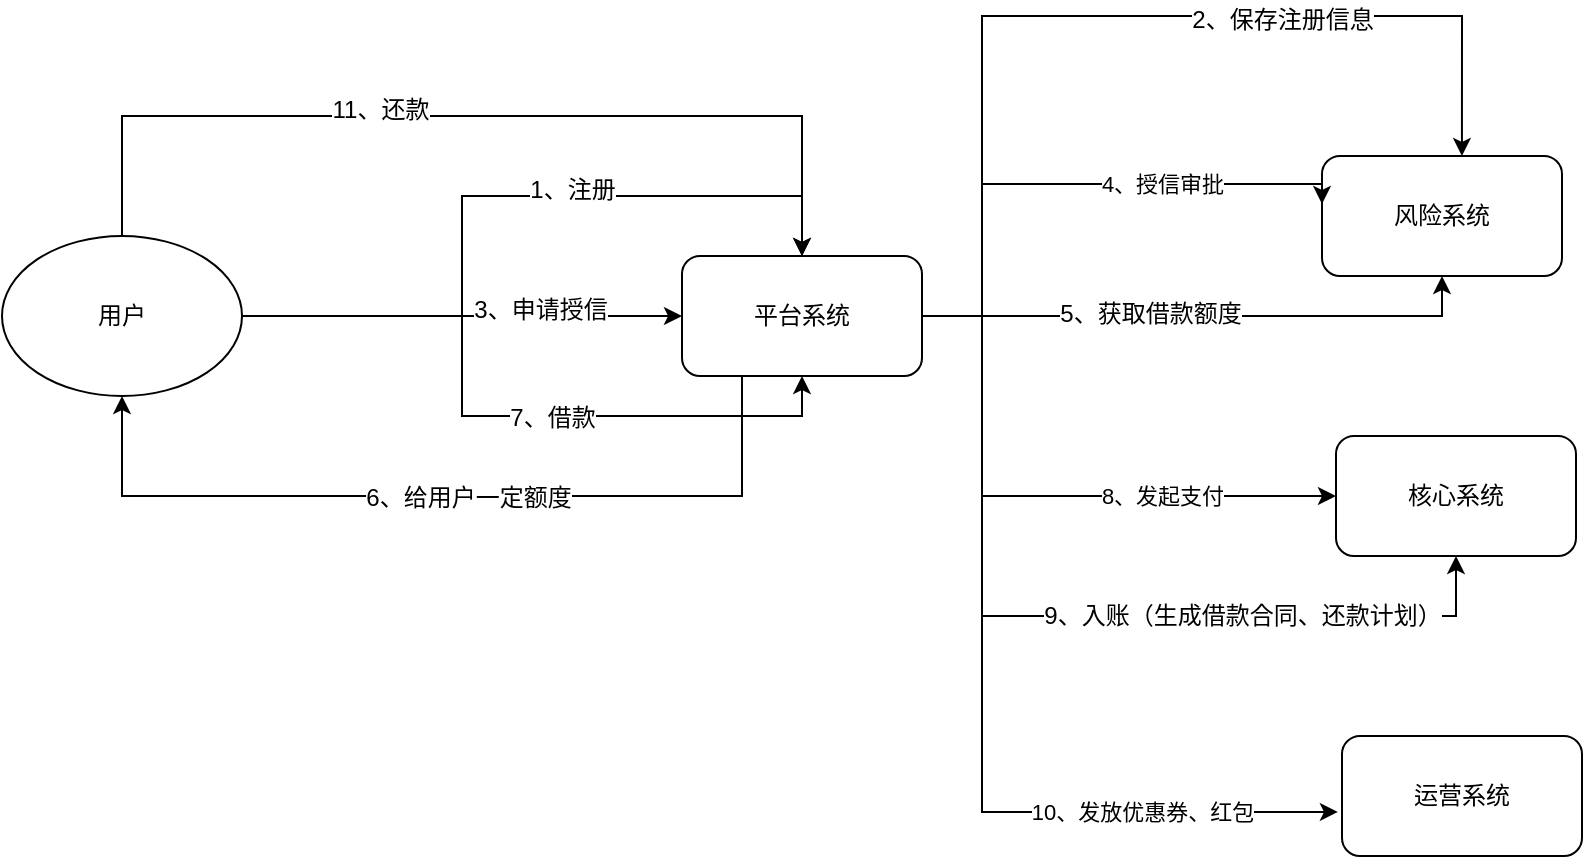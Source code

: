 <mxfile version="12.2.6" type="github" pages="1"><diagram id="WtVYridg670xnuMdbF_M" name="第 1 页"><mxGraphModel dx="868" dy="450" grid="1" gridSize="10" guides="1" tooltips="1" connect="1" arrows="1" fold="1" page="1" pageScale="1" pageWidth="827" pageHeight="1169" math="0" shadow="0"><root><mxCell id="0"/><mxCell id="1" parent="0"/><mxCell id="HLNiHsL6QA-gA06MJ6B5-13" style="edgeStyle=orthogonalEdgeStyle;rounded=0;orthogonalLoop=1;jettySize=auto;html=1;entryX=0.5;entryY=0;entryDx=0;entryDy=0;" edge="1" parent="1" source="HLNiHsL6QA-gA06MJ6B5-1" target="HLNiHsL6QA-gA06MJ6B5-11"><mxGeometry relative="1" as="geometry"/></mxCell><mxCell id="HLNiHsL6QA-gA06MJ6B5-15" value="1、注册" style="text;html=1;resizable=0;points=[];align=center;verticalAlign=middle;labelBackgroundColor=#ffffff;" vertex="1" connectable="0" parent="HLNiHsL6QA-gA06MJ6B5-13"><mxGeometry x="0.216" y="3" relative="1" as="geometry"><mxPoint as="offset"/></mxGeometry></mxCell><mxCell id="HLNiHsL6QA-gA06MJ6B5-14" style="edgeStyle=orthogonalEdgeStyle;rounded=0;orthogonalLoop=1;jettySize=auto;html=1;entryX=0;entryY=0.5;entryDx=0;entryDy=0;" edge="1" parent="1" source="HLNiHsL6QA-gA06MJ6B5-1" target="HLNiHsL6QA-gA06MJ6B5-11"><mxGeometry relative="1" as="geometry"/></mxCell><mxCell id="HLNiHsL6QA-gA06MJ6B5-16" value="3、申请授信" style="text;html=1;resizable=0;points=[];align=center;verticalAlign=middle;labelBackgroundColor=#ffffff;" vertex="1" connectable="0" parent="HLNiHsL6QA-gA06MJ6B5-14"><mxGeometry x="0.354" y="3" relative="1" as="geometry"><mxPoint as="offset"/></mxGeometry></mxCell><mxCell id="HLNiHsL6QA-gA06MJ6B5-21" style="edgeStyle=orthogonalEdgeStyle;rounded=0;orthogonalLoop=1;jettySize=auto;html=1;entryX=0.5;entryY=1;entryDx=0;entryDy=0;" edge="1" parent="1" source="HLNiHsL6QA-gA06MJ6B5-1" target="HLNiHsL6QA-gA06MJ6B5-11"><mxGeometry relative="1" as="geometry"/></mxCell><mxCell id="HLNiHsL6QA-gA06MJ6B5-22" value="7、借款" style="text;html=1;resizable=0;points=[];align=center;verticalAlign=middle;labelBackgroundColor=#ffffff;" vertex="1" connectable="0" parent="HLNiHsL6QA-gA06MJ6B5-21"><mxGeometry x="0.171" y="-1" relative="1" as="geometry"><mxPoint as="offset"/></mxGeometry></mxCell><mxCell id="HLNiHsL6QA-gA06MJ6B5-23" style="edgeStyle=orthogonalEdgeStyle;rounded=0;orthogonalLoop=1;jettySize=auto;html=1;entryX=0.5;entryY=0;entryDx=0;entryDy=0;exitX=0.5;exitY=0;exitDx=0;exitDy=0;" edge="1" parent="1" source="HLNiHsL6QA-gA06MJ6B5-1" target="HLNiHsL6QA-gA06MJ6B5-11"><mxGeometry relative="1" as="geometry"><mxPoint x="450" y="40" as="sourcePoint"/><Array as="points"><mxPoint x="100" y="70"/><mxPoint x="440" y="70"/></Array></mxGeometry></mxCell><mxCell id="HLNiHsL6QA-gA06MJ6B5-24" value="11、还款" style="text;html=1;resizable=0;points=[];align=center;verticalAlign=middle;labelBackgroundColor=#ffffff;" vertex="1" connectable="0" parent="HLNiHsL6QA-gA06MJ6B5-23"><mxGeometry x="-0.196" y="3" relative="1" as="geometry"><mxPoint as="offset"/></mxGeometry></mxCell><mxCell id="HLNiHsL6QA-gA06MJ6B5-1" value="用户" style="ellipse;whiteSpace=wrap;html=1;" vertex="1" parent="1"><mxGeometry x="40" y="130" width="120" height="80" as="geometry"/></mxCell><mxCell id="HLNiHsL6QA-gA06MJ6B5-4" value="风险系统" style="rounded=1;whiteSpace=wrap;html=1;" vertex="1" parent="1"><mxGeometry x="700" y="90" width="120" height="60" as="geometry"/></mxCell><mxCell id="HLNiHsL6QA-gA06MJ6B5-5" value="核心系统" style="rounded=1;whiteSpace=wrap;html=1;" vertex="1" parent="1"><mxGeometry x="707" y="230" width="120" height="60" as="geometry"/></mxCell><mxCell id="HLNiHsL6QA-gA06MJ6B5-19" style="edgeStyle=orthogonalEdgeStyle;rounded=0;orthogonalLoop=1;jettySize=auto;html=1;exitX=0.25;exitY=1;exitDx=0;exitDy=0;entryX=0.5;entryY=1;entryDx=0;entryDy=0;" edge="1" parent="1" source="HLNiHsL6QA-gA06MJ6B5-11" target="HLNiHsL6QA-gA06MJ6B5-1"><mxGeometry relative="1" as="geometry"><mxPoint x="580" y="330" as="targetPoint"/><Array as="points"><mxPoint x="410" y="260"/><mxPoint x="100" y="260"/></Array></mxGeometry></mxCell><mxCell id="HLNiHsL6QA-gA06MJ6B5-20" value="6、给用户一定额度" style="text;html=1;resizable=0;points=[];align=center;verticalAlign=middle;labelBackgroundColor=#ffffff;" vertex="1" connectable="0" parent="HLNiHsL6QA-gA06MJ6B5-19"><mxGeometry x="-0.061" y="1" relative="1" as="geometry"><mxPoint as="offset"/></mxGeometry></mxCell><mxCell id="HLNiHsL6QA-gA06MJ6B5-26" style="edgeStyle=orthogonalEdgeStyle;rounded=0;orthogonalLoop=1;jettySize=auto;html=1;entryX=0.583;entryY=0;entryDx=0;entryDy=0;entryPerimeter=0;" edge="1" parent="1" source="HLNiHsL6QA-gA06MJ6B5-11" target="HLNiHsL6QA-gA06MJ6B5-4"><mxGeometry relative="1" as="geometry"><Array as="points"><mxPoint x="530" y="170"/><mxPoint x="530" y="20"/><mxPoint x="770" y="20"/></Array></mxGeometry></mxCell><mxCell id="HLNiHsL6QA-gA06MJ6B5-27" value="2、保存注册信息" style="text;html=1;resizable=0;points=[];align=center;verticalAlign=middle;labelBackgroundColor=#ffffff;" vertex="1" connectable="0" parent="HLNiHsL6QA-gA06MJ6B5-26"><mxGeometry x="0.345" y="-2" relative="1" as="geometry"><mxPoint as="offset"/></mxGeometry></mxCell><mxCell id="HLNiHsL6QA-gA06MJ6B5-28" value="4、授信审批" style="edgeStyle=orthogonalEdgeStyle;rounded=0;orthogonalLoop=1;jettySize=auto;html=1;entryX=0;entryY=0.4;entryDx=0;entryDy=0;entryPerimeter=0;" edge="1" parent="1" source="HLNiHsL6QA-gA06MJ6B5-11" target="HLNiHsL6QA-gA06MJ6B5-4"><mxGeometry x="0.348" relative="1" as="geometry"><Array as="points"><mxPoint x="530" y="170"/><mxPoint x="530" y="104"/></Array><mxPoint as="offset"/></mxGeometry></mxCell><mxCell id="HLNiHsL6QA-gA06MJ6B5-35" style="edgeStyle=orthogonalEdgeStyle;rounded=0;orthogonalLoop=1;jettySize=auto;html=1;entryX=0.5;entryY=1;entryDx=0;entryDy=0;" edge="1" parent="1" source="HLNiHsL6QA-gA06MJ6B5-11" target="HLNiHsL6QA-gA06MJ6B5-5"><mxGeometry relative="1" as="geometry"><Array as="points"><mxPoint x="530" y="170"/><mxPoint x="530" y="320"/><mxPoint x="767" y="320"/></Array></mxGeometry></mxCell><mxCell id="HLNiHsL6QA-gA06MJ6B5-40" value="9、入账（生成借款合同、还款计划）" style="text;html=1;resizable=0;points=[];align=center;verticalAlign=middle;labelBackgroundColor=#ffffff;" vertex="1" connectable="0" parent="HLNiHsL6QA-gA06MJ6B5-35"><mxGeometry x="0.105" y="4" relative="1" as="geometry"><mxPoint x="63" y="4" as="offset"/></mxGeometry></mxCell><mxCell id="HLNiHsL6QA-gA06MJ6B5-36" style="edgeStyle=orthogonalEdgeStyle;rounded=0;orthogonalLoop=1;jettySize=auto;html=1;entryX=0.5;entryY=1;entryDx=0;entryDy=0;" edge="1" parent="1" source="HLNiHsL6QA-gA06MJ6B5-11" target="HLNiHsL6QA-gA06MJ6B5-4"><mxGeometry relative="1" as="geometry"/></mxCell><mxCell id="HLNiHsL6QA-gA06MJ6B5-38" value="5、获取借款额度" style="text;html=1;resizable=0;points=[];align=center;verticalAlign=middle;labelBackgroundColor=#ffffff;" vertex="1" connectable="0" parent="HLNiHsL6QA-gA06MJ6B5-36"><mxGeometry x="-0.186" y="1" relative="1" as="geometry"><mxPoint as="offset"/></mxGeometry></mxCell><mxCell id="HLNiHsL6QA-gA06MJ6B5-39" value="8、发起支付" style="edgeStyle=orthogonalEdgeStyle;rounded=0;orthogonalLoop=1;jettySize=auto;html=1;entryX=0;entryY=0.5;entryDx=0;entryDy=0;" edge="1" parent="1" source="HLNiHsL6QA-gA06MJ6B5-11" target="HLNiHsL6QA-gA06MJ6B5-5"><mxGeometry x="0.414" relative="1" as="geometry"><Array as="points"><mxPoint x="530" y="170"/><mxPoint x="530" y="260"/></Array><mxPoint as="offset"/></mxGeometry></mxCell><mxCell id="HLNiHsL6QA-gA06MJ6B5-44" value="10、发放优惠券、红包" style="edgeStyle=orthogonalEdgeStyle;rounded=0;orthogonalLoop=1;jettySize=auto;html=1;entryX=-0.017;entryY=0.633;entryDx=0;entryDy=0;entryPerimeter=0;" edge="1" parent="1" source="HLNiHsL6QA-gA06MJ6B5-11" target="HLNiHsL6QA-gA06MJ6B5-43"><mxGeometry x="0.57" relative="1" as="geometry"><Array as="points"><mxPoint x="530" y="170"/><mxPoint x="530" y="418"/></Array><mxPoint as="offset"/></mxGeometry></mxCell><mxCell id="HLNiHsL6QA-gA06MJ6B5-11" value="平台系统" style="rounded=1;whiteSpace=wrap;html=1;" vertex="1" parent="1"><mxGeometry x="380" y="140" width="120" height="60" as="geometry"/></mxCell><mxCell id="HLNiHsL6QA-gA06MJ6B5-43" value="运营系统" style="rounded=1;whiteSpace=wrap;html=1;" vertex="1" parent="1"><mxGeometry x="710" y="380" width="120" height="60" as="geometry"/></mxCell></root></mxGraphModel></diagram></mxfile>